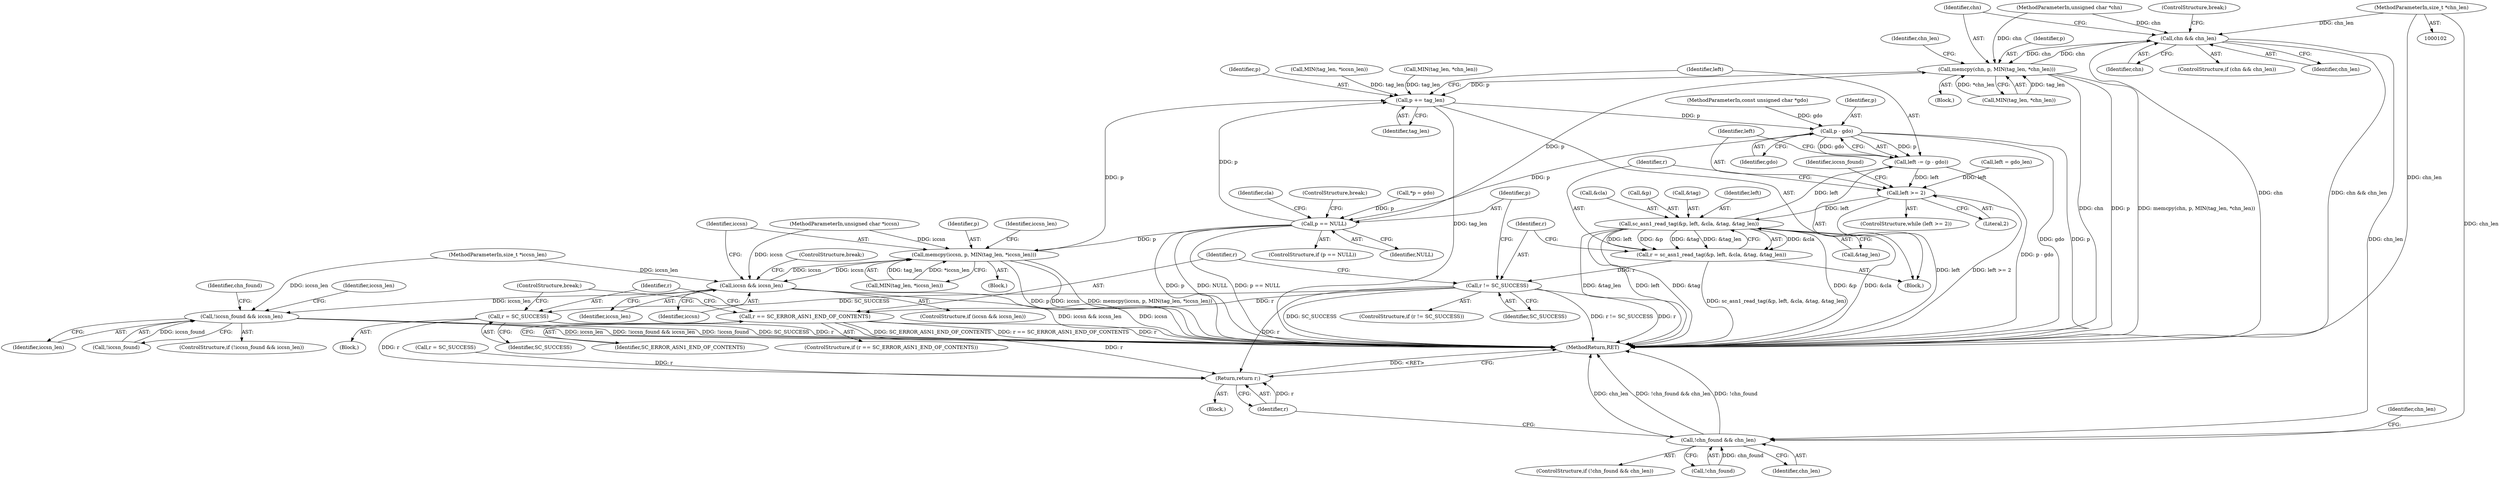 digraph "1_OpenSC_8fe377e93b4b56060e5bbfb6f3142ceaeca744fa_18@pointer" {
"1000108" [label="(MethodParameterIn,size_t *chn_len)"];
"1000207" [label="(Call,chn && chn_len)"];
"1000211" [label="(Call,memcpy(chn, p, MIN(tag_len, *chn_len)))"];
"1000226" [label="(Call,p += tag_len)"];
"1000231" [label="(Call,p - gdo)"];
"1000165" [label="(Call,p == NULL)"];
"1000187" [label="(Call,memcpy(iccsn, p, MIN(tag_len, *iccsn_len)))"];
"1000183" [label="(Call,iccsn && iccsn_len)"];
"1000235" [label="(Call,!iccsn_found && iccsn_len)"];
"1000229" [label="(Call,left -= (p - gdo))"];
"1000131" [label="(Call,left >= 2)"];
"1000140" [label="(Call,sc_asn1_read_tag(&p, left, &cla, &tag, &tag_len))"];
"1000138" [label="(Call,r = sc_asn1_read_tag(&p, left, &cla, &tag, &tag_len))"];
"1000151" [label="(Call,r != SC_SUCCESS)"];
"1000156" [label="(Call,r == SC_ERROR_ASN1_END_OF_CONTENTS)"];
"1000252" [label="(Return,return r;)"];
"1000160" [label="(Call,r = SC_SUCCESS)"];
"1000244" [label="(Call,!chn_found && chn_len)"];
"1000188" [label="(Identifier,iccsn)"];
"1000183" [label="(Call,iccsn && iccsn_len)"];
"1000186" [label="(Block,)"];
"1000235" [label="(Call,!iccsn_found && iccsn_len)"];
"1000109" [label="(Block,)"];
"1000105" [label="(MethodParameterIn,unsigned char *iccsn)"];
"1000231" [label="(Call,p - gdo)"];
"1000208" [label="(Identifier,chn)"];
"1000133" [label="(Literal,2)"];
"1000134" [label="(Block,)"];
"1000166" [label="(Identifier,p)"];
"1000140" [label="(Call,sc_asn1_read_tag(&p, left, &cla, &tag, &tag_len))"];
"1000227" [label="(Identifier,p)"];
"1000172" [label="(Identifier,cla)"];
"1000211" [label="(Call,memcpy(chn, p, MIN(tag_len, *chn_len)))"];
"1000143" [label="(Identifier,left)"];
"1000230" [label="(Identifier,left)"];
"1000250" [label="(Identifier,chn_len)"];
"1000232" [label="(Identifier,p)"];
"1000132" [label="(Identifier,left)"];
"1000131" [label="(Call,left >= 2)"];
"1000127" [label="(Call,left = gdo_len)"];
"1000241" [label="(Identifier,iccsn_len)"];
"1000151" [label="(Call,r != SC_SUCCESS)"];
"1000246" [label="(Identifier,chn_found)"];
"1000185" [label="(Identifier,iccsn_len)"];
"1000162" [label="(Identifier,SC_SUCCESS)"];
"1000111" [label="(Call,r = SC_SUCCESS)"];
"1000108" [label="(MethodParameterIn,size_t *chn_len)"];
"1000165" [label="(Call,p == NULL)"];
"1000164" [label="(ControlStructure,if (p == NULL))"];
"1000163" [label="(ControlStructure,break;)"];
"1000243" [label="(ControlStructure,if (!chn_found && chn_len))"];
"1000244" [label="(Call,!chn_found && chn_len)"];
"1000233" [label="(Identifier,gdo)"];
"1000238" [label="(Identifier,iccsn_len)"];
"1000190" [label="(Call,MIN(tag_len, *iccsn_len))"];
"1000254" [label="(MethodReturn,RET)"];
"1000158" [label="(Identifier,SC_ERROR_ASN1_END_OF_CONTENTS)"];
"1000144" [label="(Call,&cla)"];
"1000138" [label="(Call,r = sc_asn1_read_tag(&p, left, &cla, &tag, &tag_len))"];
"1000169" [label="(ControlStructure,break;)"];
"1000226" [label="(Call,p += tag_len)"];
"1000206" [label="(ControlStructure,if (chn && chn_len))"];
"1000210" [label="(Block,)"];
"1000236" [label="(Call,!iccsn_found)"];
"1000161" [label="(Identifier,r)"];
"1000139" [label="(Identifier,r)"];
"1000150" [label="(ControlStructure,if (r != SC_SUCCESS))"];
"1000253" [label="(Identifier,r)"];
"1000201" [label="(ControlStructure,break;)"];
"1000167" [label="(Identifier,NULL)"];
"1000220" [label="(Identifier,chn_len)"];
"1000245" [label="(Call,!chn_found)"];
"1000103" [label="(MethodParameterIn,const unsigned char *gdo)"];
"1000153" [label="(Identifier,SC_SUCCESS)"];
"1000197" [label="(Call,MIN(tag_len, *iccsn_len))"];
"1000209" [label="(Identifier,chn_len)"];
"1000157" [label="(Identifier,r)"];
"1000123" [label="(Call,*p = gdo)"];
"1000234" [label="(ControlStructure,if (!iccsn_found && iccsn_len))"];
"1000107" [label="(MethodParameterIn,unsigned char *chn)"];
"1000155" [label="(ControlStructure,if (r == SC_ERROR_ASN1_END_OF_CONTENTS))"];
"1000252" [label="(Return,return r;)"];
"1000212" [label="(Identifier,chn)"];
"1000187" [label="(Call,memcpy(iccsn, p, MIN(tag_len, *iccsn_len)))"];
"1000148" [label="(Call,&tag_len)"];
"1000159" [label="(Block,)"];
"1000184" [label="(Identifier,iccsn)"];
"1000207" [label="(Call,chn && chn_len)"];
"1000214" [label="(Call,MIN(tag_len, *chn_len))"];
"1000221" [label="(Call,MIN(tag_len, *chn_len))"];
"1000229" [label="(Call,left -= (p - gdo))"];
"1000237" [label="(Identifier,iccsn_found)"];
"1000228" [label="(Identifier,tag_len)"];
"1000196" [label="(Identifier,iccsn_len)"];
"1000152" [label="(Identifier,r)"];
"1000189" [label="(Identifier,p)"];
"1000225" [label="(ControlStructure,break;)"];
"1000141" [label="(Call,&p)"];
"1000247" [label="(Identifier,chn_len)"];
"1000182" [label="(ControlStructure,if (iccsn && iccsn_len))"];
"1000106" [label="(MethodParameterIn,size_t *iccsn_len)"];
"1000156" [label="(Call,r == SC_ERROR_ASN1_END_OF_CONTENTS)"];
"1000160" [label="(Call,r = SC_SUCCESS)"];
"1000130" [label="(ControlStructure,while (left >= 2))"];
"1000146" [label="(Call,&tag)"];
"1000213" [label="(Identifier,p)"];
"1000108" -> "1000102"  [label="AST: "];
"1000108" -> "1000254"  [label="DDG: chn_len"];
"1000108" -> "1000207"  [label="DDG: chn_len"];
"1000108" -> "1000244"  [label="DDG: chn_len"];
"1000207" -> "1000206"  [label="AST: "];
"1000207" -> "1000208"  [label="CFG: "];
"1000207" -> "1000209"  [label="CFG: "];
"1000208" -> "1000207"  [label="AST: "];
"1000209" -> "1000207"  [label="AST: "];
"1000212" -> "1000207"  [label="CFG: "];
"1000225" -> "1000207"  [label="CFG: "];
"1000207" -> "1000254"  [label="DDG: chn"];
"1000207" -> "1000254"  [label="DDG: chn && chn_len"];
"1000211" -> "1000207"  [label="DDG: chn"];
"1000107" -> "1000207"  [label="DDG: chn"];
"1000207" -> "1000211"  [label="DDG: chn"];
"1000207" -> "1000244"  [label="DDG: chn_len"];
"1000211" -> "1000210"  [label="AST: "];
"1000211" -> "1000214"  [label="CFG: "];
"1000212" -> "1000211"  [label="AST: "];
"1000213" -> "1000211"  [label="AST: "];
"1000214" -> "1000211"  [label="AST: "];
"1000220" -> "1000211"  [label="CFG: "];
"1000211" -> "1000254"  [label="DDG: chn"];
"1000211" -> "1000254"  [label="DDG: p"];
"1000211" -> "1000254"  [label="DDG: memcpy(chn, p, MIN(tag_len, *chn_len))"];
"1000107" -> "1000211"  [label="DDG: chn"];
"1000165" -> "1000211"  [label="DDG: p"];
"1000214" -> "1000211"  [label="DDG: tag_len"];
"1000214" -> "1000211"  [label="DDG: *chn_len"];
"1000211" -> "1000226"  [label="DDG: p"];
"1000226" -> "1000134"  [label="AST: "];
"1000226" -> "1000228"  [label="CFG: "];
"1000227" -> "1000226"  [label="AST: "];
"1000228" -> "1000226"  [label="AST: "];
"1000230" -> "1000226"  [label="CFG: "];
"1000226" -> "1000254"  [label="DDG: tag_len"];
"1000221" -> "1000226"  [label="DDG: tag_len"];
"1000197" -> "1000226"  [label="DDG: tag_len"];
"1000187" -> "1000226"  [label="DDG: p"];
"1000165" -> "1000226"  [label="DDG: p"];
"1000226" -> "1000231"  [label="DDG: p"];
"1000231" -> "1000229"  [label="AST: "];
"1000231" -> "1000233"  [label="CFG: "];
"1000232" -> "1000231"  [label="AST: "];
"1000233" -> "1000231"  [label="AST: "];
"1000229" -> "1000231"  [label="CFG: "];
"1000231" -> "1000254"  [label="DDG: gdo"];
"1000231" -> "1000254"  [label="DDG: p"];
"1000231" -> "1000165"  [label="DDG: p"];
"1000231" -> "1000229"  [label="DDG: p"];
"1000231" -> "1000229"  [label="DDG: gdo"];
"1000103" -> "1000231"  [label="DDG: gdo"];
"1000165" -> "1000164"  [label="AST: "];
"1000165" -> "1000167"  [label="CFG: "];
"1000166" -> "1000165"  [label="AST: "];
"1000167" -> "1000165"  [label="AST: "];
"1000169" -> "1000165"  [label="CFG: "];
"1000172" -> "1000165"  [label="CFG: "];
"1000165" -> "1000254"  [label="DDG: p"];
"1000165" -> "1000254"  [label="DDG: NULL"];
"1000165" -> "1000254"  [label="DDG: p == NULL"];
"1000123" -> "1000165"  [label="DDG: p"];
"1000165" -> "1000187"  [label="DDG: p"];
"1000187" -> "1000186"  [label="AST: "];
"1000187" -> "1000190"  [label="CFG: "];
"1000188" -> "1000187"  [label="AST: "];
"1000189" -> "1000187"  [label="AST: "];
"1000190" -> "1000187"  [label="AST: "];
"1000196" -> "1000187"  [label="CFG: "];
"1000187" -> "1000254"  [label="DDG: iccsn"];
"1000187" -> "1000254"  [label="DDG: memcpy(iccsn, p, MIN(tag_len, *iccsn_len))"];
"1000187" -> "1000254"  [label="DDG: p"];
"1000187" -> "1000183"  [label="DDG: iccsn"];
"1000183" -> "1000187"  [label="DDG: iccsn"];
"1000105" -> "1000187"  [label="DDG: iccsn"];
"1000190" -> "1000187"  [label="DDG: tag_len"];
"1000190" -> "1000187"  [label="DDG: *iccsn_len"];
"1000183" -> "1000182"  [label="AST: "];
"1000183" -> "1000184"  [label="CFG: "];
"1000183" -> "1000185"  [label="CFG: "];
"1000184" -> "1000183"  [label="AST: "];
"1000185" -> "1000183"  [label="AST: "];
"1000188" -> "1000183"  [label="CFG: "];
"1000201" -> "1000183"  [label="CFG: "];
"1000183" -> "1000254"  [label="DDG: iccsn"];
"1000183" -> "1000254"  [label="DDG: iccsn && iccsn_len"];
"1000105" -> "1000183"  [label="DDG: iccsn"];
"1000106" -> "1000183"  [label="DDG: iccsn_len"];
"1000183" -> "1000235"  [label="DDG: iccsn_len"];
"1000235" -> "1000234"  [label="AST: "];
"1000235" -> "1000236"  [label="CFG: "];
"1000235" -> "1000238"  [label="CFG: "];
"1000236" -> "1000235"  [label="AST: "];
"1000238" -> "1000235"  [label="AST: "];
"1000241" -> "1000235"  [label="CFG: "];
"1000246" -> "1000235"  [label="CFG: "];
"1000235" -> "1000254"  [label="DDG: !iccsn_found && iccsn_len"];
"1000235" -> "1000254"  [label="DDG: !iccsn_found"];
"1000235" -> "1000254"  [label="DDG: iccsn_len"];
"1000236" -> "1000235"  [label="DDG: iccsn_found"];
"1000106" -> "1000235"  [label="DDG: iccsn_len"];
"1000229" -> "1000134"  [label="AST: "];
"1000230" -> "1000229"  [label="AST: "];
"1000132" -> "1000229"  [label="CFG: "];
"1000229" -> "1000254"  [label="DDG: p - gdo"];
"1000229" -> "1000131"  [label="DDG: left"];
"1000140" -> "1000229"  [label="DDG: left"];
"1000131" -> "1000130"  [label="AST: "];
"1000131" -> "1000133"  [label="CFG: "];
"1000132" -> "1000131"  [label="AST: "];
"1000133" -> "1000131"  [label="AST: "];
"1000139" -> "1000131"  [label="CFG: "];
"1000237" -> "1000131"  [label="CFG: "];
"1000131" -> "1000254"  [label="DDG: left"];
"1000131" -> "1000254"  [label="DDG: left >= 2"];
"1000127" -> "1000131"  [label="DDG: left"];
"1000131" -> "1000140"  [label="DDG: left"];
"1000140" -> "1000138"  [label="AST: "];
"1000140" -> "1000148"  [label="CFG: "];
"1000141" -> "1000140"  [label="AST: "];
"1000143" -> "1000140"  [label="AST: "];
"1000144" -> "1000140"  [label="AST: "];
"1000146" -> "1000140"  [label="AST: "];
"1000148" -> "1000140"  [label="AST: "];
"1000138" -> "1000140"  [label="CFG: "];
"1000140" -> "1000254"  [label="DDG: &p"];
"1000140" -> "1000254"  [label="DDG: &cla"];
"1000140" -> "1000254"  [label="DDG: &tag_len"];
"1000140" -> "1000254"  [label="DDG: left"];
"1000140" -> "1000254"  [label="DDG: &tag"];
"1000140" -> "1000138"  [label="DDG: &cla"];
"1000140" -> "1000138"  [label="DDG: left"];
"1000140" -> "1000138"  [label="DDG: &p"];
"1000140" -> "1000138"  [label="DDG: &tag"];
"1000140" -> "1000138"  [label="DDG: &tag_len"];
"1000138" -> "1000134"  [label="AST: "];
"1000139" -> "1000138"  [label="AST: "];
"1000152" -> "1000138"  [label="CFG: "];
"1000138" -> "1000254"  [label="DDG: sc_asn1_read_tag(&p, left, &cla, &tag, &tag_len)"];
"1000138" -> "1000151"  [label="DDG: r"];
"1000151" -> "1000150"  [label="AST: "];
"1000151" -> "1000153"  [label="CFG: "];
"1000152" -> "1000151"  [label="AST: "];
"1000153" -> "1000151"  [label="AST: "];
"1000157" -> "1000151"  [label="CFG: "];
"1000166" -> "1000151"  [label="CFG: "];
"1000151" -> "1000254"  [label="DDG: r != SC_SUCCESS"];
"1000151" -> "1000254"  [label="DDG: r"];
"1000151" -> "1000254"  [label="DDG: SC_SUCCESS"];
"1000151" -> "1000156"  [label="DDG: r"];
"1000151" -> "1000160"  [label="DDG: SC_SUCCESS"];
"1000151" -> "1000252"  [label="DDG: r"];
"1000156" -> "1000155"  [label="AST: "];
"1000156" -> "1000158"  [label="CFG: "];
"1000157" -> "1000156"  [label="AST: "];
"1000158" -> "1000156"  [label="AST: "];
"1000161" -> "1000156"  [label="CFG: "];
"1000163" -> "1000156"  [label="CFG: "];
"1000156" -> "1000254"  [label="DDG: r"];
"1000156" -> "1000254"  [label="DDG: SC_ERROR_ASN1_END_OF_CONTENTS"];
"1000156" -> "1000254"  [label="DDG: r == SC_ERROR_ASN1_END_OF_CONTENTS"];
"1000156" -> "1000252"  [label="DDG: r"];
"1000252" -> "1000109"  [label="AST: "];
"1000252" -> "1000253"  [label="CFG: "];
"1000253" -> "1000252"  [label="AST: "];
"1000254" -> "1000252"  [label="CFG: "];
"1000252" -> "1000254"  [label="DDG: <RET>"];
"1000253" -> "1000252"  [label="DDG: r"];
"1000111" -> "1000252"  [label="DDG: r"];
"1000160" -> "1000252"  [label="DDG: r"];
"1000160" -> "1000159"  [label="AST: "];
"1000160" -> "1000162"  [label="CFG: "];
"1000161" -> "1000160"  [label="AST: "];
"1000162" -> "1000160"  [label="AST: "];
"1000163" -> "1000160"  [label="CFG: "];
"1000160" -> "1000254"  [label="DDG: SC_SUCCESS"];
"1000160" -> "1000254"  [label="DDG: r"];
"1000244" -> "1000243"  [label="AST: "];
"1000244" -> "1000245"  [label="CFG: "];
"1000244" -> "1000247"  [label="CFG: "];
"1000245" -> "1000244"  [label="AST: "];
"1000247" -> "1000244"  [label="AST: "];
"1000250" -> "1000244"  [label="CFG: "];
"1000253" -> "1000244"  [label="CFG: "];
"1000244" -> "1000254"  [label="DDG: !chn_found && chn_len"];
"1000244" -> "1000254"  [label="DDG: !chn_found"];
"1000244" -> "1000254"  [label="DDG: chn_len"];
"1000245" -> "1000244"  [label="DDG: chn_found"];
}
